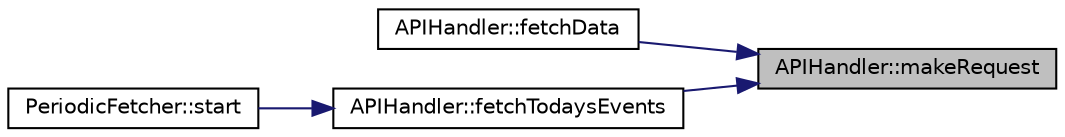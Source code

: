 digraph "APIHandler::makeRequest"
{
 // LATEX_PDF_SIZE
  edge [fontname="Helvetica",fontsize="10",labelfontname="Helvetica",labelfontsize="10"];
  node [fontname="Helvetica",fontsize="10",shape=record];
  rankdir="RL";
  Node1 [label="APIHandler::makeRequest",height=0.2,width=0.4,color="black", fillcolor="grey75", style="filled", fontcolor="black",tooltip="Makes a request to the provided URL and returns the fetched data."];
  Node1 -> Node2 [dir="back",color="midnightblue",fontsize="10",style="solid",fontname="Helvetica"];
  Node2 [label="APIHandler::fetchData",height=0.2,width=0.4,color="black", fillcolor="white", style="filled",URL="$classAPIHandler.html#a1f4ab7c08b86cfa50d2840a7c2c49a8f",tooltip="Fetches data from the API and notifies its observers."];
  Node1 -> Node3 [dir="back",color="midnightblue",fontsize="10",style="solid",fontname="Helvetica"];
  Node3 [label="APIHandler::fetchTodaysEvents",height=0.2,width=0.4,color="black", fillcolor="white", style="filled",URL="$classAPIHandler.html#a9689d8f7c4ec016cca6ef5fa047b3b05",tooltip="Fetches today's events from the API."];
  Node3 -> Node4 [dir="back",color="midnightblue",fontsize="10",style="solid",fontname="Helvetica"];
  Node4 [label="PeriodicFetcher::start",height=0.2,width=0.4,color="black", fillcolor="white", style="filled",URL="$classPeriodicFetcher.html#a84f9a218ccb184feb1a8027b2ac9ac44",tooltip="Begin the periodic fetching and processing of data."];
}
